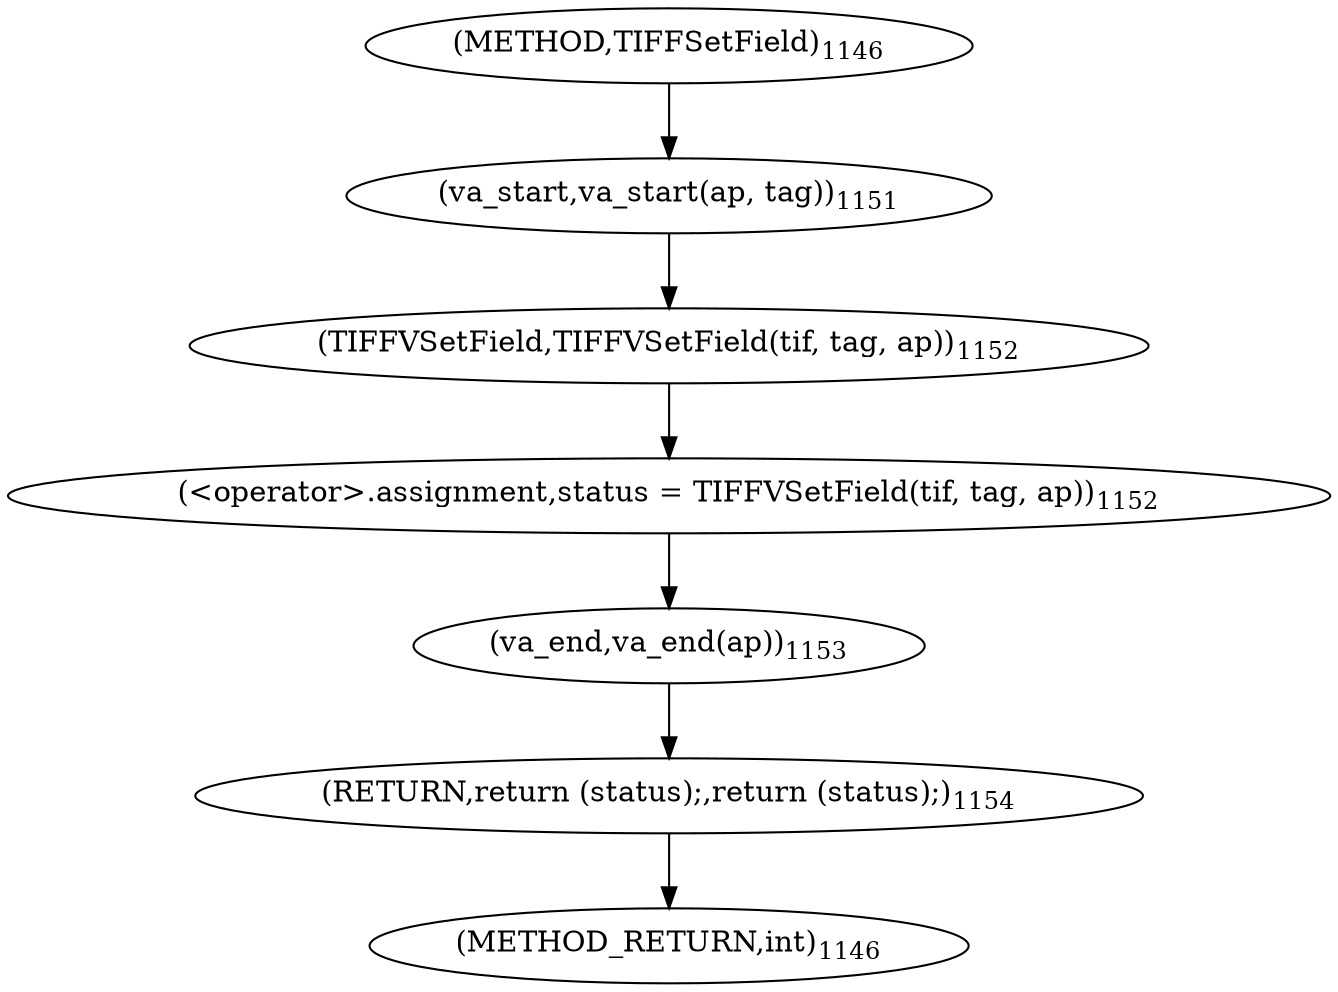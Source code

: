 digraph "TIFFSetField" {  
"42434" [label = <(va_start,va_start(ap, tag))<SUB>1151</SUB>> ]
"42437" [label = <(&lt;operator&gt;.assignment,status = TIFFVSetField(tif, tag, ap))<SUB>1152</SUB>> ]
"42443" [label = <(va_end,va_end(ap))<SUB>1153</SUB>> ]
"42445" [label = <(RETURN,return (status);,return (status);)<SUB>1154</SUB>> ]
"42439" [label = <(TIFFVSetField,TIFFVSetField(tif, tag, ap))<SUB>1152</SUB>> ]
"42428" [label = <(METHOD,TIFFSetField)<SUB>1146</SUB>> ]
"42447" [label = <(METHOD_RETURN,int)<SUB>1146</SUB>> ]
  "42434" -> "42439" 
  "42437" -> "42443" 
  "42443" -> "42445" 
  "42445" -> "42447" 
  "42439" -> "42437" 
  "42428" -> "42434" 
}

